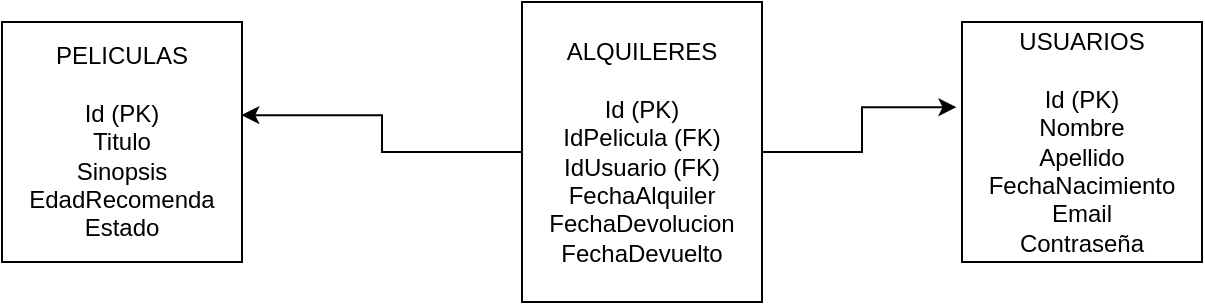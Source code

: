 <mxfile version="14.6.9" type="device"><diagram id="JnHCYOLhUbOomEFDp4CW" name="Page-1"><mxGraphModel dx="1038" dy="548" grid="1" gridSize="10" guides="1" tooltips="1" connect="1" arrows="1" fold="1" page="1" pageScale="1" pageWidth="827" pageHeight="1169" math="0" shadow="0"><root><mxCell id="0"/><mxCell id="1" parent="0"/><mxCell id="lKmqLbx11mxe4wxeGTi--3" value="PELICULAS&lt;br&gt;&lt;br&gt;Id (PK)&lt;br&gt;Titulo&lt;br&gt;Sinopsis&lt;br&gt;EdadRecomenda&lt;br&gt;Estado" style="rounded=0;whiteSpace=wrap;html=1;" vertex="1" parent="1"><mxGeometry x="60" y="170" width="120" height="120" as="geometry"/></mxCell><mxCell id="lKmqLbx11mxe4wxeGTi--5" value="USUARIOS&lt;br&gt;&lt;br&gt;Id (PK)&lt;br&gt;Nombre&lt;br&gt;Apellido&lt;br&gt;FechaNacimiento&lt;br&gt;Email&lt;br&gt;Contraseña" style="rounded=0;whiteSpace=wrap;html=1;" vertex="1" parent="1"><mxGeometry x="540" y="170" width="120" height="120" as="geometry"/></mxCell><mxCell id="lKmqLbx11mxe4wxeGTi--7" style="edgeStyle=orthogonalEdgeStyle;rounded=0;orthogonalLoop=1;jettySize=auto;html=1;entryX=0.997;entryY=0.388;entryDx=0;entryDy=0;entryPerimeter=0;" edge="1" parent="1" source="lKmqLbx11mxe4wxeGTi--6" target="lKmqLbx11mxe4wxeGTi--3"><mxGeometry relative="1" as="geometry"/></mxCell><mxCell id="lKmqLbx11mxe4wxeGTi--8" style="edgeStyle=orthogonalEdgeStyle;rounded=0;orthogonalLoop=1;jettySize=auto;html=1;entryX=-0.023;entryY=0.355;entryDx=0;entryDy=0;entryPerimeter=0;" edge="1" parent="1" source="lKmqLbx11mxe4wxeGTi--6" target="lKmqLbx11mxe4wxeGTi--5"><mxGeometry relative="1" as="geometry"/></mxCell><mxCell id="lKmqLbx11mxe4wxeGTi--6" value="ALQUILERES&lt;br&gt;&lt;br&gt;Id (PK)&lt;br&gt;IdPelicula (FK)&lt;br&gt;IdUsuario (FK)&lt;br&gt;FechaAlquiler&lt;br&gt;FechaDevolucion&lt;br&gt;FechaDevuelto" style="rounded=0;whiteSpace=wrap;html=1;" vertex="1" parent="1"><mxGeometry x="320" y="160" width="120" height="150" as="geometry"/></mxCell></root></mxGraphModel></diagram></mxfile>